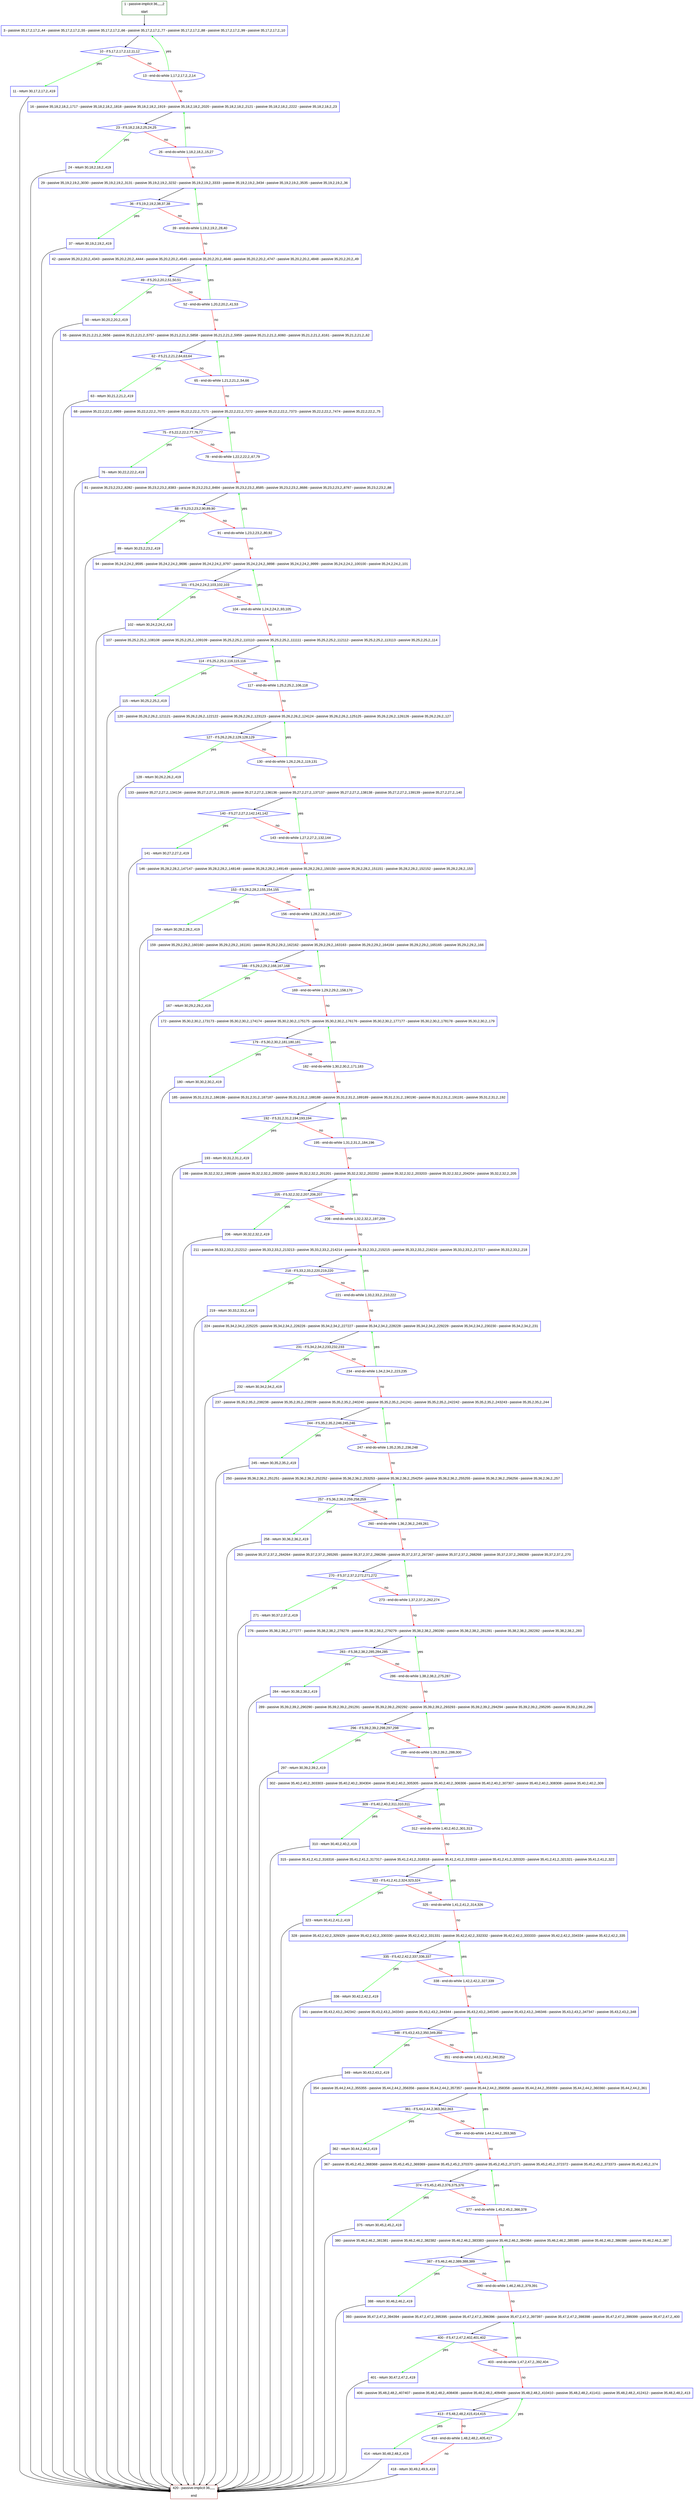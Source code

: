 digraph "" {
  graph [bgcolor="white", fillcolor="#FFFFCC", pack="true", packmode="clust", fontname="Arial", label="", fontsize="12", compound="true", style="rounded,filled"];
  node [node_initialized="no", fillcolor="white", fontname="Arial", label="", color="grey", fontsize="12", fixedsize="false", compound="true", shape="rectangle", style="filled"];
  edge [arrowtail="none", lhead="", fontcolor="black", fontname="Arial", label="", color="black", fontsize="12", arrowhead="normal", arrowsize="0.5", compound="true", ltail="", dir="forward"];
  __N1 [fillcolor="#ffffff", label="3 - passive 35,17,2,17,2,,44 - passive 35,17,2,17,2,,55 - passive 35,17,2,17,2,,66 - passive 35,17,2,17,2,,77 - passive 35,17,2,17,2,,88 - passive 35,17,2,17,2,,99 - passive 35,17,2,17,2,,10", color="#0000ff", shape="box", style="filled"];
  __N2 [fillcolor="#ffffff", label="1 - passive-implicit 36,,,,,,2\n\nstart", color="#006400", shape="box", style="filled"];
  __N3 [fillcolor="#ffffff", label="10 - if 5,17,2,17,2,12,11,12", color="#0000ff", shape="diamond", style="filled"];
  __N4 [fillcolor="#ffffff", label="11 - return 30,17,2,17,2,,419", color="#0000ff", shape="box", style="filled"];
  __N5 [fillcolor="#ffffff", label="13 - end-do-while 1,17,2,17,2,,2,14", color="#0000ff", shape="oval", style="filled"];
  __N6 [fillcolor="#ffffff", label="420 - passive-implicit 36,,,,,,\n\nend", color="#a52a2a", shape="box", style="filled"];
  __N7 [fillcolor="#ffffff", label="16 - passive 35,18,2,18,2,,1717 - passive 35,18,2,18,2,,1818 - passive 35,18,2,18,2,,1919 - passive 35,18,2,18,2,,2020 - passive 35,18,2,18,2,,2121 - passive 35,18,2,18,2,,2222 - passive 35,18,2,18,2,,23", color="#0000ff", shape="box", style="filled"];
  __N8 [fillcolor="#ffffff", label="23 - if 5,18,2,18,2,25,24,25", color="#0000ff", shape="diamond", style="filled"];
  __N9 [fillcolor="#ffffff", label="24 - return 30,18,2,18,2,,419", color="#0000ff", shape="box", style="filled"];
  __N10 [fillcolor="#ffffff", label="26 - end-do-while 1,18,2,18,2,,15,27", color="#0000ff", shape="oval", style="filled"];
  __N11 [fillcolor="#ffffff", label="29 - passive 35,19,2,19,2,,3030 - passive 35,19,2,19,2,,3131 - passive 35,19,2,19,2,,3232 - passive 35,19,2,19,2,,3333 - passive 35,19,2,19,2,,3434 - passive 35,19,2,19,2,,3535 - passive 35,19,2,19,2,,36", color="#0000ff", shape="box", style="filled"];
  __N12 [fillcolor="#ffffff", label="36 - if 5,19,2,19,2,38,37,38", color="#0000ff", shape="diamond", style="filled"];
  __N13 [fillcolor="#ffffff", label="37 - return 30,19,2,19,2,,419", color="#0000ff", shape="box", style="filled"];
  __N14 [fillcolor="#ffffff", label="39 - end-do-while 1,19,2,19,2,,28,40", color="#0000ff", shape="oval", style="filled"];
  __N15 [fillcolor="#ffffff", label="42 - passive 35,20,2,20,2,,4343 - passive 35,20,2,20,2,,4444 - passive 35,20,2,20,2,,4545 - passive 35,20,2,20,2,,4646 - passive 35,20,2,20,2,,4747 - passive 35,20,2,20,2,,4848 - passive 35,20,2,20,2,,49", color="#0000ff", shape="box", style="filled"];
  __N16 [fillcolor="#ffffff", label="49 - if 5,20,2,20,2,51,50,51", color="#0000ff", shape="diamond", style="filled"];
  __N17 [fillcolor="#ffffff", label="50 - return 30,20,2,20,2,,419", color="#0000ff", shape="box", style="filled"];
  __N18 [fillcolor="#ffffff", label="52 - end-do-while 1,20,2,20,2,,41,53", color="#0000ff", shape="oval", style="filled"];
  __N19 [fillcolor="#ffffff", label="55 - passive 35,21,2,21,2,,5656 - passive 35,21,2,21,2,,5757 - passive 35,21,2,21,2,,5858 - passive 35,21,2,21,2,,5959 - passive 35,21,2,21,2,,6060 - passive 35,21,2,21,2,,6161 - passive 35,21,2,21,2,,62", color="#0000ff", shape="box", style="filled"];
  __N20 [fillcolor="#ffffff", label="62 - if 5,21,2,21,2,64,63,64", color="#0000ff", shape="diamond", style="filled"];
  __N21 [fillcolor="#ffffff", label="63 - return 30,21,2,21,2,,419", color="#0000ff", shape="box", style="filled"];
  __N22 [fillcolor="#ffffff", label="65 - end-do-while 1,21,2,21,2,,54,66", color="#0000ff", shape="oval", style="filled"];
  __N23 [fillcolor="#ffffff", label="68 - passive 35,22,2,22,2,,6969 - passive 35,22,2,22,2,,7070 - passive 35,22,2,22,2,,7171 - passive 35,22,2,22,2,,7272 - passive 35,22,2,22,2,,7373 - passive 35,22,2,22,2,,7474 - passive 35,22,2,22,2,,75", color="#0000ff", shape="box", style="filled"];
  __N24 [fillcolor="#ffffff", label="75 - if 5,22,2,22,2,77,76,77", color="#0000ff", shape="diamond", style="filled"];
  __N25 [fillcolor="#ffffff", label="76 - return 30,22,2,22,2,,419", color="#0000ff", shape="box", style="filled"];
  __N26 [fillcolor="#ffffff", label="78 - end-do-while 1,22,2,22,2,,67,79", color="#0000ff", shape="oval", style="filled"];
  __N27 [fillcolor="#ffffff", label="81 - passive 35,23,2,23,2,,8282 - passive 35,23,2,23,2,,8383 - passive 35,23,2,23,2,,8484 - passive 35,23,2,23,2,,8585 - passive 35,23,2,23,2,,8686 - passive 35,23,2,23,2,,8787 - passive 35,23,2,23,2,,88", color="#0000ff", shape="box", style="filled"];
  __N28 [fillcolor="#ffffff", label="88 - if 5,23,2,23,2,90,89,90", color="#0000ff", shape="diamond", style="filled"];
  __N29 [fillcolor="#ffffff", label="89 - return 30,23,2,23,2,,419", color="#0000ff", shape="box", style="filled"];
  __N30 [fillcolor="#ffffff", label="91 - end-do-while 1,23,2,23,2,,80,92", color="#0000ff", shape="oval", style="filled"];
  __N31 [fillcolor="#ffffff", label="94 - passive 35,24,2,24,2,,9595 - passive 35,24,2,24,2,,9696 - passive 35,24,2,24,2,,9797 - passive 35,24,2,24,2,,9898 - passive 35,24,2,24,2,,9999 - passive 35,24,2,24,2,,100100 - passive 35,24,2,24,2,,101", color="#0000ff", shape="box", style="filled"];
  __N32 [fillcolor="#ffffff", label="101 - if 5,24,2,24,2,103,102,103", color="#0000ff", shape="diamond", style="filled"];
  __N33 [fillcolor="#ffffff", label="102 - return 30,24,2,24,2,,419", color="#0000ff", shape="box", style="filled"];
  __N34 [fillcolor="#ffffff", label="104 - end-do-while 1,24,2,24,2,,93,105", color="#0000ff", shape="oval", style="filled"];
  __N35 [fillcolor="#ffffff", label="107 - passive 35,25,2,25,2,,108108 - passive 35,25,2,25,2,,109109 - passive 35,25,2,25,2,,110110 - passive 35,25,2,25,2,,111111 - passive 35,25,2,25,2,,112112 - passive 35,25,2,25,2,,113113 - passive 35,25,2,25,2,,114", color="#0000ff", shape="box", style="filled"];
  __N36 [fillcolor="#ffffff", label="114 - if 5,25,2,25,2,116,115,116", color="#0000ff", shape="diamond", style="filled"];
  __N37 [fillcolor="#ffffff", label="115 - return 30,25,2,25,2,,419", color="#0000ff", shape="box", style="filled"];
  __N38 [fillcolor="#ffffff", label="117 - end-do-while 1,25,2,25,2,,106,118", color="#0000ff", shape="oval", style="filled"];
  __N39 [fillcolor="#ffffff", label="120 - passive 35,26,2,26,2,,121121 - passive 35,26,2,26,2,,122122 - passive 35,26,2,26,2,,123123 - passive 35,26,2,26,2,,124124 - passive 35,26,2,26,2,,125125 - passive 35,26,2,26,2,,126126 - passive 35,26,2,26,2,,127", color="#0000ff", shape="box", style="filled"];
  __N40 [fillcolor="#ffffff", label="127 - if 5,26,2,26,2,129,128,129", color="#0000ff", shape="diamond", style="filled"];
  __N41 [fillcolor="#ffffff", label="128 - return 30,26,2,26,2,,419", color="#0000ff", shape="box", style="filled"];
  __N42 [fillcolor="#ffffff", label="130 - end-do-while 1,26,2,26,2,,119,131", color="#0000ff", shape="oval", style="filled"];
  __N43 [fillcolor="#ffffff", label="133 - passive 35,27,2,27,2,,134134 - passive 35,27,2,27,2,,135135 - passive 35,27,2,27,2,,136136 - passive 35,27,2,27,2,,137137 - passive 35,27,2,27,2,,138138 - passive 35,27,2,27,2,,139139 - passive 35,27,2,27,2,,140", color="#0000ff", shape="box", style="filled"];
  __N44 [fillcolor="#ffffff", label="140 - if 5,27,2,27,2,142,141,142", color="#0000ff", shape="diamond", style="filled"];
  __N45 [fillcolor="#ffffff", label="141 - return 30,27,2,27,2,,419", color="#0000ff", shape="box", style="filled"];
  __N46 [fillcolor="#ffffff", label="143 - end-do-while 1,27,2,27,2,,132,144", color="#0000ff", shape="oval", style="filled"];
  __N47 [fillcolor="#ffffff", label="146 - passive 35,28,2,28,2,,147147 - passive 35,28,2,28,2,,148148 - passive 35,28,2,28,2,,149149 - passive 35,28,2,28,2,,150150 - passive 35,28,2,28,2,,151151 - passive 35,28,2,28,2,,152152 - passive 35,28,2,28,2,,153", color="#0000ff", shape="box", style="filled"];
  __N48 [fillcolor="#ffffff", label="153 - if 5,28,2,28,2,155,154,155", color="#0000ff", shape="diamond", style="filled"];
  __N49 [fillcolor="#ffffff", label="154 - return 30,28,2,28,2,,419", color="#0000ff", shape="box", style="filled"];
  __N50 [fillcolor="#ffffff", label="156 - end-do-while 1,28,2,28,2,,145,157", color="#0000ff", shape="oval", style="filled"];
  __N51 [fillcolor="#ffffff", label="159 - passive 35,29,2,29,2,,160160 - passive 35,29,2,29,2,,161161 - passive 35,29,2,29,2,,162162 - passive 35,29,2,29,2,,163163 - passive 35,29,2,29,2,,164164 - passive 35,29,2,29,2,,165165 - passive 35,29,2,29,2,,166", color="#0000ff", shape="box", style="filled"];
  __N52 [fillcolor="#ffffff", label="166 - if 5,29,2,29,2,168,167,168", color="#0000ff", shape="diamond", style="filled"];
  __N53 [fillcolor="#ffffff", label="167 - return 30,29,2,29,2,,419", color="#0000ff", shape="box", style="filled"];
  __N54 [fillcolor="#ffffff", label="169 - end-do-while 1,29,2,29,2,,158,170", color="#0000ff", shape="oval", style="filled"];
  __N55 [fillcolor="#ffffff", label="172 - passive 35,30,2,30,2,,173173 - passive 35,30,2,30,2,,174174 - passive 35,30,2,30,2,,175175 - passive 35,30,2,30,2,,176176 - passive 35,30,2,30,2,,177177 - passive 35,30,2,30,2,,178178 - passive 35,30,2,30,2,,179", color="#0000ff", shape="box", style="filled"];
  __N56 [fillcolor="#ffffff", label="179 - if 5,30,2,30,2,181,180,181", color="#0000ff", shape="diamond", style="filled"];
  __N57 [fillcolor="#ffffff", label="180 - return 30,30,2,30,2,,419", color="#0000ff", shape="box", style="filled"];
  __N58 [fillcolor="#ffffff", label="182 - end-do-while 1,30,2,30,2,,171,183", color="#0000ff", shape="oval", style="filled"];
  __N59 [fillcolor="#ffffff", label="185 - passive 35,31,2,31,2,,186186 - passive 35,31,2,31,2,,187187 - passive 35,31,2,31,2,,188188 - passive 35,31,2,31,2,,189189 - passive 35,31,2,31,2,,190190 - passive 35,31,2,31,2,,191191 - passive 35,31,2,31,2,,192", color="#0000ff", shape="box", style="filled"];
  __N60 [fillcolor="#ffffff", label="192 - if 5,31,2,31,2,194,193,194", color="#0000ff", shape="diamond", style="filled"];
  __N61 [fillcolor="#ffffff", label="193 - return 30,31,2,31,2,,419", color="#0000ff", shape="box", style="filled"];
  __N62 [fillcolor="#ffffff", label="195 - end-do-while 1,31,2,31,2,,184,196", color="#0000ff", shape="oval", style="filled"];
  __N63 [fillcolor="#ffffff", label="198 - passive 35,32,2,32,2,,199199 - passive 35,32,2,32,2,,200200 - passive 35,32,2,32,2,,201201 - passive 35,32,2,32,2,,202202 - passive 35,32,2,32,2,,203203 - passive 35,32,2,32,2,,204204 - passive 35,32,2,32,2,,205", color="#0000ff", shape="box", style="filled"];
  __N64 [fillcolor="#ffffff", label="205 - if 5,32,2,32,2,207,206,207", color="#0000ff", shape="diamond", style="filled"];
  __N65 [fillcolor="#ffffff", label="206 - return 30,32,2,32,2,,419", color="#0000ff", shape="box", style="filled"];
  __N66 [fillcolor="#ffffff", label="208 - end-do-while 1,32,2,32,2,,197,209", color="#0000ff", shape="oval", style="filled"];
  __N67 [fillcolor="#ffffff", label="211 - passive 35,33,2,33,2,,212212 - passive 35,33,2,33,2,,213213 - passive 35,33,2,33,2,,214214 - passive 35,33,2,33,2,,215215 - passive 35,33,2,33,2,,216216 - passive 35,33,2,33,2,,217217 - passive 35,33,2,33,2,,218", color="#0000ff", shape="box", style="filled"];
  __N68 [fillcolor="#ffffff", label="218 - if 5,33,2,33,2,220,219,220", color="#0000ff", shape="diamond", style="filled"];
  __N69 [fillcolor="#ffffff", label="219 - return 30,33,2,33,2,,419", color="#0000ff", shape="box", style="filled"];
  __N70 [fillcolor="#ffffff", label="221 - end-do-while 1,33,2,33,2,,210,222", color="#0000ff", shape="oval", style="filled"];
  __N71 [fillcolor="#ffffff", label="224 - passive 35,34,2,34,2,,225225 - passive 35,34,2,34,2,,226226 - passive 35,34,2,34,2,,227227 - passive 35,34,2,34,2,,228228 - passive 35,34,2,34,2,,229229 - passive 35,34,2,34,2,,230230 - passive 35,34,2,34,2,,231", color="#0000ff", shape="box", style="filled"];
  __N72 [fillcolor="#ffffff", label="231 - if 5,34,2,34,2,233,232,233", color="#0000ff", shape="diamond", style="filled"];
  __N73 [fillcolor="#ffffff", label="232 - return 30,34,2,34,2,,419", color="#0000ff", shape="box", style="filled"];
  __N74 [fillcolor="#ffffff", label="234 - end-do-while 1,34,2,34,2,,223,235", color="#0000ff", shape="oval", style="filled"];
  __N75 [fillcolor="#ffffff", label="237 - passive 35,35,2,35,2,,238238 - passive 35,35,2,35,2,,239239 - passive 35,35,2,35,2,,240240 - passive 35,35,2,35,2,,241241 - passive 35,35,2,35,2,,242242 - passive 35,35,2,35,2,,243243 - passive 35,35,2,35,2,,244", color="#0000ff", shape="box", style="filled"];
  __N76 [fillcolor="#ffffff", label="244 - if 5,35,2,35,2,246,245,246", color="#0000ff", shape="diamond", style="filled"];
  __N77 [fillcolor="#ffffff", label="245 - return 30,35,2,35,2,,419", color="#0000ff", shape="box", style="filled"];
  __N78 [fillcolor="#ffffff", label="247 - end-do-while 1,35,2,35,2,,236,248", color="#0000ff", shape="oval", style="filled"];
  __N79 [fillcolor="#ffffff", label="250 - passive 35,36,2,36,2,,251251 - passive 35,36,2,36,2,,252252 - passive 35,36,2,36,2,,253253 - passive 35,36,2,36,2,,254254 - passive 35,36,2,36,2,,255255 - passive 35,36,2,36,2,,256256 - passive 35,36,2,36,2,,257", color="#0000ff", shape="box", style="filled"];
  __N80 [fillcolor="#ffffff", label="257 - if 5,36,2,36,2,259,258,259", color="#0000ff", shape="diamond", style="filled"];
  __N81 [fillcolor="#ffffff", label="258 - return 30,36,2,36,2,,419", color="#0000ff", shape="box", style="filled"];
  __N82 [fillcolor="#ffffff", label="260 - end-do-while 1,36,2,36,2,,249,261", color="#0000ff", shape="oval", style="filled"];
  __N83 [fillcolor="#ffffff", label="263 - passive 35,37,2,37,2,,264264 - passive 35,37,2,37,2,,265265 - passive 35,37,2,37,2,,266266 - passive 35,37,2,37,2,,267267 - passive 35,37,2,37,2,,268268 - passive 35,37,2,37,2,,269269 - passive 35,37,2,37,2,,270", color="#0000ff", shape="box", style="filled"];
  __N84 [fillcolor="#ffffff", label="270 - if 5,37,2,37,2,272,271,272", color="#0000ff", shape="diamond", style="filled"];
  __N85 [fillcolor="#ffffff", label="271 - return 30,37,2,37,2,,419", color="#0000ff", shape="box", style="filled"];
  __N86 [fillcolor="#ffffff", label="273 - end-do-while 1,37,2,37,2,,262,274", color="#0000ff", shape="oval", style="filled"];
  __N87 [fillcolor="#ffffff", label="276 - passive 35,38,2,38,2,,277277 - passive 35,38,2,38,2,,278278 - passive 35,38,2,38,2,,279279 - passive 35,38,2,38,2,,280280 - passive 35,38,2,38,2,,281281 - passive 35,38,2,38,2,,282282 - passive 35,38,2,38,2,,283", color="#0000ff", shape="box", style="filled"];
  __N88 [fillcolor="#ffffff", label="283 - if 5,38,2,38,2,285,284,285", color="#0000ff", shape="diamond", style="filled"];
  __N89 [fillcolor="#ffffff", label="284 - return 30,38,2,38,2,,419", color="#0000ff", shape="box", style="filled"];
  __N90 [fillcolor="#ffffff", label="286 - end-do-while 1,38,2,38,2,,275,287", color="#0000ff", shape="oval", style="filled"];
  __N91 [fillcolor="#ffffff", label="289 - passive 35,39,2,39,2,,290290 - passive 35,39,2,39,2,,291291 - passive 35,39,2,39,2,,292292 - passive 35,39,2,39,2,,293293 - passive 35,39,2,39,2,,294294 - passive 35,39,2,39,2,,295295 - passive 35,39,2,39,2,,296", color="#0000ff", shape="box", style="filled"];
  __N92 [fillcolor="#ffffff", label="296 - if 5,39,2,39,2,298,297,298", color="#0000ff", shape="diamond", style="filled"];
  __N93 [fillcolor="#ffffff", label="297 - return 30,39,2,39,2,,419", color="#0000ff", shape="box", style="filled"];
  __N94 [fillcolor="#ffffff", label="299 - end-do-while 1,39,2,39,2,,288,300", color="#0000ff", shape="oval", style="filled"];
  __N95 [fillcolor="#ffffff", label="302 - passive 35,40,2,40,2,,303303 - passive 35,40,2,40,2,,304304 - passive 35,40,2,40,2,,305305 - passive 35,40,2,40,2,,306306 - passive 35,40,2,40,2,,307307 - passive 35,40,2,40,2,,308308 - passive 35,40,2,40,2,,309", color="#0000ff", shape="box", style="filled"];
  __N96 [fillcolor="#ffffff", label="309 - if 5,40,2,40,2,311,310,311", color="#0000ff", shape="diamond", style="filled"];
  __N97 [fillcolor="#ffffff", label="310 - return 30,40,2,40,2,,419", color="#0000ff", shape="box", style="filled"];
  __N98 [fillcolor="#ffffff", label="312 - end-do-while 1,40,2,40,2,,301,313", color="#0000ff", shape="oval", style="filled"];
  __N99 [fillcolor="#ffffff", label="315 - passive 35,41,2,41,2,,316316 - passive 35,41,2,41,2,,317317 - passive 35,41,2,41,2,,318318 - passive 35,41,2,41,2,,319319 - passive 35,41,2,41,2,,320320 - passive 35,41,2,41,2,,321321 - passive 35,41,2,41,2,,322", color="#0000ff", shape="box", style="filled"];
  __N100 [fillcolor="#ffffff", label="322 - if 5,41,2,41,2,324,323,324", color="#0000ff", shape="diamond", style="filled"];
  __N101 [fillcolor="#ffffff", label="323 - return 30,41,2,41,2,,419", color="#0000ff", shape="box", style="filled"];
  __N102 [fillcolor="#ffffff", label="325 - end-do-while 1,41,2,41,2,,314,326", color="#0000ff", shape="oval", style="filled"];
  __N103 [fillcolor="#ffffff", label="328 - passive 35,42,2,42,2,,329329 - passive 35,42,2,42,2,,330330 - passive 35,42,2,42,2,,331331 - passive 35,42,2,42,2,,332332 - passive 35,42,2,42,2,,333333 - passive 35,42,2,42,2,,334334 - passive 35,42,2,42,2,,335", color="#0000ff", shape="box", style="filled"];
  __N104 [fillcolor="#ffffff", label="335 - if 5,42,2,42,2,337,336,337", color="#0000ff", shape="diamond", style="filled"];
  __N105 [fillcolor="#ffffff", label="336 - return 30,42,2,42,2,,419", color="#0000ff", shape="box", style="filled"];
  __N106 [fillcolor="#ffffff", label="338 - end-do-while 1,42,2,42,2,,327,339", color="#0000ff", shape="oval", style="filled"];
  __N107 [fillcolor="#ffffff", label="341 - passive 35,43,2,43,2,,342342 - passive 35,43,2,43,2,,343343 - passive 35,43,2,43,2,,344344 - passive 35,43,2,43,2,,345345 - passive 35,43,2,43,2,,346346 - passive 35,43,2,43,2,,347347 - passive 35,43,2,43,2,,348", color="#0000ff", shape="box", style="filled"];
  __N108 [fillcolor="#ffffff", label="348 - if 5,43,2,43,2,350,349,350", color="#0000ff", shape="diamond", style="filled"];
  __N109 [fillcolor="#ffffff", label="349 - return 30,43,2,43,2,,419", color="#0000ff", shape="box", style="filled"];
  __N110 [fillcolor="#ffffff", label="351 - end-do-while 1,43,2,43,2,,340,352", color="#0000ff", shape="oval", style="filled"];
  __N111 [fillcolor="#ffffff", label="354 - passive 35,44,2,44,2,,355355 - passive 35,44,2,44,2,,356356 - passive 35,44,2,44,2,,357357 - passive 35,44,2,44,2,,358358 - passive 35,44,2,44,2,,359359 - passive 35,44,2,44,2,,360360 - passive 35,44,2,44,2,,361", color="#0000ff", shape="box", style="filled"];
  __N112 [fillcolor="#ffffff", label="361 - if 5,44,2,44,2,363,362,363", color="#0000ff", shape="diamond", style="filled"];
  __N113 [fillcolor="#ffffff", label="362 - return 30,44,2,44,2,,419", color="#0000ff", shape="box", style="filled"];
  __N114 [fillcolor="#ffffff", label="364 - end-do-while 1,44,2,44,2,,353,365", color="#0000ff", shape="oval", style="filled"];
  __N115 [fillcolor="#ffffff", label="367 - passive 35,45,2,45,2,,368368 - passive 35,45,2,45,2,,369369 - passive 35,45,2,45,2,,370370 - passive 35,45,2,45,2,,371371 - passive 35,45,2,45,2,,372372 - passive 35,45,2,45,2,,373373 - passive 35,45,2,45,2,,374", color="#0000ff", shape="box", style="filled"];
  __N116 [fillcolor="#ffffff", label="374 - if 5,45,2,45,2,376,375,376", color="#0000ff", shape="diamond", style="filled"];
  __N117 [fillcolor="#ffffff", label="375 - return 30,45,2,45,2,,419", color="#0000ff", shape="box", style="filled"];
  __N118 [fillcolor="#ffffff", label="377 - end-do-while 1,45,2,45,2,,366,378", color="#0000ff", shape="oval", style="filled"];
  __N119 [fillcolor="#ffffff", label="380 - passive 35,46,2,46,2,,381381 - passive 35,46,2,46,2,,382382 - passive 35,46,2,46,2,,383383 - passive 35,46,2,46,2,,384384 - passive 35,46,2,46,2,,385385 - passive 35,46,2,46,2,,386386 - passive 35,46,2,46,2,,387", color="#0000ff", shape="box", style="filled"];
  __N120 [fillcolor="#ffffff", label="387 - if 5,46,2,46,2,389,388,389", color="#0000ff", shape="diamond", style="filled"];
  __N121 [fillcolor="#ffffff", label="388 - return 30,46,2,46,2,,419", color="#0000ff", shape="box", style="filled"];
  __N122 [fillcolor="#ffffff", label="390 - end-do-while 1,46,2,46,2,,379,391", color="#0000ff", shape="oval", style="filled"];
  __N123 [fillcolor="#ffffff", label="393 - passive 35,47,2,47,2,,394394 - passive 35,47,2,47,2,,395395 - passive 35,47,2,47,2,,396396 - passive 35,47,2,47,2,,397397 - passive 35,47,2,47,2,,398398 - passive 35,47,2,47,2,,399399 - passive 35,47,2,47,2,,400", color="#0000ff", shape="box", style="filled"];
  __N124 [fillcolor="#ffffff", label="400 - if 5,47,2,47,2,402,401,402", color="#0000ff", shape="diamond", style="filled"];
  __N125 [fillcolor="#ffffff", label="401 - return 30,47,2,47,2,,419", color="#0000ff", shape="box", style="filled"];
  __N126 [fillcolor="#ffffff", label="403 - end-do-while 1,47,2,47,2,,392,404", color="#0000ff", shape="oval", style="filled"];
  __N127 [fillcolor="#ffffff", label="406 - passive 35,48,2,48,2,,407407 - passive 35,48,2,48,2,,408408 - passive 35,48,2,48,2,,409409 - passive 35,48,2,48,2,,410410 - passive 35,48,2,48,2,,411411 - passive 35,48,2,48,2,,412412 - passive 35,48,2,48,2,,413", color="#0000ff", shape="box", style="filled"];
  __N128 [fillcolor="#ffffff", label="413 - if 5,48,2,48,2,415,414,415", color="#0000ff", shape="diamond", style="filled"];
  __N129 [fillcolor="#ffffff", label="414 - return 30,48,2,48,2,,419", color="#0000ff", shape="box", style="filled"];
  __N130 [fillcolor="#ffffff", label="416 - end-do-while 1,48,2,48,2,,405,417", color="#0000ff", shape="oval", style="filled"];
  __N131 [fillcolor="#ffffff", label="418 - return 30,49,2,49,9,,419", color="#0000ff", shape="box", style="filled"];
  __N2 -> __N1 [arrowtail="none", color="#000000", label="", arrowhead="normal", dir="forward"];
  __N1 -> __N3 [arrowtail="none", color="#000000", label="", arrowhead="normal", dir="forward"];
  __N3 -> __N4 [arrowtail="none", color="#00ff00", label="yes", arrowhead="normal", dir="forward"];
  __N3 -> __N5 [arrowtail="none", color="#ff0000", label="no", arrowhead="normal", dir="forward"];
  __N4 -> __N6 [arrowtail="none", color="#000000", label="", arrowhead="normal", dir="forward"];
  __N5 -> __N1 [arrowtail="none", color="#00ff00", label="yes", arrowhead="normal", dir="forward"];
  __N5 -> __N7 [arrowtail="none", color="#ff0000", label="no", arrowhead="normal", dir="forward"];
  __N7 -> __N8 [arrowtail="none", color="#000000", label="", arrowhead="normal", dir="forward"];
  __N8 -> __N9 [arrowtail="none", color="#00ff00", label="yes", arrowhead="normal", dir="forward"];
  __N8 -> __N10 [arrowtail="none", color="#ff0000", label="no", arrowhead="normal", dir="forward"];
  __N9 -> __N6 [arrowtail="none", color="#000000", label="", arrowhead="normal", dir="forward"];
  __N10 -> __N7 [arrowtail="none", color="#00ff00", label="yes", arrowhead="normal", dir="forward"];
  __N10 -> __N11 [arrowtail="none", color="#ff0000", label="no", arrowhead="normal", dir="forward"];
  __N11 -> __N12 [arrowtail="none", color="#000000", label="", arrowhead="normal", dir="forward"];
  __N12 -> __N13 [arrowtail="none", color="#00ff00", label="yes", arrowhead="normal", dir="forward"];
  __N12 -> __N14 [arrowtail="none", color="#ff0000", label="no", arrowhead="normal", dir="forward"];
  __N13 -> __N6 [arrowtail="none", color="#000000", label="", arrowhead="normal", dir="forward"];
  __N14 -> __N11 [arrowtail="none", color="#00ff00", label="yes", arrowhead="normal", dir="forward"];
  __N14 -> __N15 [arrowtail="none", color="#ff0000", label="no", arrowhead="normal", dir="forward"];
  __N15 -> __N16 [arrowtail="none", color="#000000", label="", arrowhead="normal", dir="forward"];
  __N16 -> __N17 [arrowtail="none", color="#00ff00", label="yes", arrowhead="normal", dir="forward"];
  __N16 -> __N18 [arrowtail="none", color="#ff0000", label="no", arrowhead="normal", dir="forward"];
  __N17 -> __N6 [arrowtail="none", color="#000000", label="", arrowhead="normal", dir="forward"];
  __N18 -> __N15 [arrowtail="none", color="#00ff00", label="yes", arrowhead="normal", dir="forward"];
  __N18 -> __N19 [arrowtail="none", color="#ff0000", label="no", arrowhead="normal", dir="forward"];
  __N19 -> __N20 [arrowtail="none", color="#000000", label="", arrowhead="normal", dir="forward"];
  __N20 -> __N21 [arrowtail="none", color="#00ff00", label="yes", arrowhead="normal", dir="forward"];
  __N20 -> __N22 [arrowtail="none", color="#ff0000", label="no", arrowhead="normal", dir="forward"];
  __N21 -> __N6 [arrowtail="none", color="#000000", label="", arrowhead="normal", dir="forward"];
  __N22 -> __N19 [arrowtail="none", color="#00ff00", label="yes", arrowhead="normal", dir="forward"];
  __N22 -> __N23 [arrowtail="none", color="#ff0000", label="no", arrowhead="normal", dir="forward"];
  __N23 -> __N24 [arrowtail="none", color="#000000", label="", arrowhead="normal", dir="forward"];
  __N24 -> __N25 [arrowtail="none", color="#00ff00", label="yes", arrowhead="normal", dir="forward"];
  __N24 -> __N26 [arrowtail="none", color="#ff0000", label="no", arrowhead="normal", dir="forward"];
  __N25 -> __N6 [arrowtail="none", color="#000000", label="", arrowhead="normal", dir="forward"];
  __N26 -> __N23 [arrowtail="none", color="#00ff00", label="yes", arrowhead="normal", dir="forward"];
  __N26 -> __N27 [arrowtail="none", color="#ff0000", label="no", arrowhead="normal", dir="forward"];
  __N27 -> __N28 [arrowtail="none", color="#000000", label="", arrowhead="normal", dir="forward"];
  __N28 -> __N29 [arrowtail="none", color="#00ff00", label="yes", arrowhead="normal", dir="forward"];
  __N28 -> __N30 [arrowtail="none", color="#ff0000", label="no", arrowhead="normal", dir="forward"];
  __N29 -> __N6 [arrowtail="none", color="#000000", label="", arrowhead="normal", dir="forward"];
  __N30 -> __N27 [arrowtail="none", color="#00ff00", label="yes", arrowhead="normal", dir="forward"];
  __N30 -> __N31 [arrowtail="none", color="#ff0000", label="no", arrowhead="normal", dir="forward"];
  __N31 -> __N32 [arrowtail="none", color="#000000", label="", arrowhead="normal", dir="forward"];
  __N32 -> __N33 [arrowtail="none", color="#00ff00", label="yes", arrowhead="normal", dir="forward"];
  __N32 -> __N34 [arrowtail="none", color="#ff0000", label="no", arrowhead="normal", dir="forward"];
  __N33 -> __N6 [arrowtail="none", color="#000000", label="", arrowhead="normal", dir="forward"];
  __N34 -> __N31 [arrowtail="none", color="#00ff00", label="yes", arrowhead="normal", dir="forward"];
  __N34 -> __N35 [arrowtail="none", color="#ff0000", label="no", arrowhead="normal", dir="forward"];
  __N35 -> __N36 [arrowtail="none", color="#000000", label="", arrowhead="normal", dir="forward"];
  __N36 -> __N37 [arrowtail="none", color="#00ff00", label="yes", arrowhead="normal", dir="forward"];
  __N36 -> __N38 [arrowtail="none", color="#ff0000", label="no", arrowhead="normal", dir="forward"];
  __N37 -> __N6 [arrowtail="none", color="#000000", label="", arrowhead="normal", dir="forward"];
  __N38 -> __N35 [arrowtail="none", color="#00ff00", label="yes", arrowhead="normal", dir="forward"];
  __N38 -> __N39 [arrowtail="none", color="#ff0000", label="no", arrowhead="normal", dir="forward"];
  __N39 -> __N40 [arrowtail="none", color="#000000", label="", arrowhead="normal", dir="forward"];
  __N40 -> __N41 [arrowtail="none", color="#00ff00", label="yes", arrowhead="normal", dir="forward"];
  __N40 -> __N42 [arrowtail="none", color="#ff0000", label="no", arrowhead="normal", dir="forward"];
  __N41 -> __N6 [arrowtail="none", color="#000000", label="", arrowhead="normal", dir="forward"];
  __N42 -> __N39 [arrowtail="none", color="#00ff00", label="yes", arrowhead="normal", dir="forward"];
  __N42 -> __N43 [arrowtail="none", color="#ff0000", label="no", arrowhead="normal", dir="forward"];
  __N43 -> __N44 [arrowtail="none", color="#000000", label="", arrowhead="normal", dir="forward"];
  __N44 -> __N45 [arrowtail="none", color="#00ff00", label="yes", arrowhead="normal", dir="forward"];
  __N44 -> __N46 [arrowtail="none", color="#ff0000", label="no", arrowhead="normal", dir="forward"];
  __N45 -> __N6 [arrowtail="none", color="#000000", label="", arrowhead="normal", dir="forward"];
  __N46 -> __N43 [arrowtail="none", color="#00ff00", label="yes", arrowhead="normal", dir="forward"];
  __N46 -> __N47 [arrowtail="none", color="#ff0000", label="no", arrowhead="normal", dir="forward"];
  __N47 -> __N48 [arrowtail="none", color="#000000", label="", arrowhead="normal", dir="forward"];
  __N48 -> __N49 [arrowtail="none", color="#00ff00", label="yes", arrowhead="normal", dir="forward"];
  __N48 -> __N50 [arrowtail="none", color="#ff0000", label="no", arrowhead="normal", dir="forward"];
  __N49 -> __N6 [arrowtail="none", color="#000000", label="", arrowhead="normal", dir="forward"];
  __N50 -> __N47 [arrowtail="none", color="#00ff00", label="yes", arrowhead="normal", dir="forward"];
  __N50 -> __N51 [arrowtail="none", color="#ff0000", label="no", arrowhead="normal", dir="forward"];
  __N51 -> __N52 [arrowtail="none", color="#000000", label="", arrowhead="normal", dir="forward"];
  __N52 -> __N53 [arrowtail="none", color="#00ff00", label="yes", arrowhead="normal", dir="forward"];
  __N52 -> __N54 [arrowtail="none", color="#ff0000", label="no", arrowhead="normal", dir="forward"];
  __N53 -> __N6 [arrowtail="none", color="#000000", label="", arrowhead="normal", dir="forward"];
  __N54 -> __N51 [arrowtail="none", color="#00ff00", label="yes", arrowhead="normal", dir="forward"];
  __N54 -> __N55 [arrowtail="none", color="#ff0000", label="no", arrowhead="normal", dir="forward"];
  __N55 -> __N56 [arrowtail="none", color="#000000", label="", arrowhead="normal", dir="forward"];
  __N56 -> __N57 [arrowtail="none", color="#00ff00", label="yes", arrowhead="normal", dir="forward"];
  __N56 -> __N58 [arrowtail="none", color="#ff0000", label="no", arrowhead="normal", dir="forward"];
  __N57 -> __N6 [arrowtail="none", color="#000000", label="", arrowhead="normal", dir="forward"];
  __N58 -> __N55 [arrowtail="none", color="#00ff00", label="yes", arrowhead="normal", dir="forward"];
  __N58 -> __N59 [arrowtail="none", color="#ff0000", label="no", arrowhead="normal", dir="forward"];
  __N59 -> __N60 [arrowtail="none", color="#000000", label="", arrowhead="normal", dir="forward"];
  __N60 -> __N61 [arrowtail="none", color="#00ff00", label="yes", arrowhead="normal", dir="forward"];
  __N60 -> __N62 [arrowtail="none", color="#ff0000", label="no", arrowhead="normal", dir="forward"];
  __N61 -> __N6 [arrowtail="none", color="#000000", label="", arrowhead="normal", dir="forward"];
  __N62 -> __N59 [arrowtail="none", color="#00ff00", label="yes", arrowhead="normal", dir="forward"];
  __N62 -> __N63 [arrowtail="none", color="#ff0000", label="no", arrowhead="normal", dir="forward"];
  __N63 -> __N64 [arrowtail="none", color="#000000", label="", arrowhead="normal", dir="forward"];
  __N64 -> __N65 [arrowtail="none", color="#00ff00", label="yes", arrowhead="normal", dir="forward"];
  __N64 -> __N66 [arrowtail="none", color="#ff0000", label="no", arrowhead="normal", dir="forward"];
  __N65 -> __N6 [arrowtail="none", color="#000000", label="", arrowhead="normal", dir="forward"];
  __N66 -> __N63 [arrowtail="none", color="#00ff00", label="yes", arrowhead="normal", dir="forward"];
  __N66 -> __N67 [arrowtail="none", color="#ff0000", label="no", arrowhead="normal", dir="forward"];
  __N67 -> __N68 [arrowtail="none", color="#000000", label="", arrowhead="normal", dir="forward"];
  __N68 -> __N69 [arrowtail="none", color="#00ff00", label="yes", arrowhead="normal", dir="forward"];
  __N68 -> __N70 [arrowtail="none", color="#ff0000", label="no", arrowhead="normal", dir="forward"];
  __N69 -> __N6 [arrowtail="none", color="#000000", label="", arrowhead="normal", dir="forward"];
  __N70 -> __N67 [arrowtail="none", color="#00ff00", label="yes", arrowhead="normal", dir="forward"];
  __N70 -> __N71 [arrowtail="none", color="#ff0000", label="no", arrowhead="normal", dir="forward"];
  __N71 -> __N72 [arrowtail="none", color="#000000", label="", arrowhead="normal", dir="forward"];
  __N72 -> __N73 [arrowtail="none", color="#00ff00", label="yes", arrowhead="normal", dir="forward"];
  __N72 -> __N74 [arrowtail="none", color="#ff0000", label="no", arrowhead="normal", dir="forward"];
  __N73 -> __N6 [arrowtail="none", color="#000000", label="", arrowhead="normal", dir="forward"];
  __N74 -> __N71 [arrowtail="none", color="#00ff00", label="yes", arrowhead="normal", dir="forward"];
  __N74 -> __N75 [arrowtail="none", color="#ff0000", label="no", arrowhead="normal", dir="forward"];
  __N75 -> __N76 [arrowtail="none", color="#000000", label="", arrowhead="normal", dir="forward"];
  __N76 -> __N77 [arrowtail="none", color="#00ff00", label="yes", arrowhead="normal", dir="forward"];
  __N76 -> __N78 [arrowtail="none", color="#ff0000", label="no", arrowhead="normal", dir="forward"];
  __N77 -> __N6 [arrowtail="none", color="#000000", label="", arrowhead="normal", dir="forward"];
  __N78 -> __N75 [arrowtail="none", color="#00ff00", label="yes", arrowhead="normal", dir="forward"];
  __N78 -> __N79 [arrowtail="none", color="#ff0000", label="no", arrowhead="normal", dir="forward"];
  __N79 -> __N80 [arrowtail="none", color="#000000", label="", arrowhead="normal", dir="forward"];
  __N80 -> __N81 [arrowtail="none", color="#00ff00", label="yes", arrowhead="normal", dir="forward"];
  __N80 -> __N82 [arrowtail="none", color="#ff0000", label="no", arrowhead="normal", dir="forward"];
  __N81 -> __N6 [arrowtail="none", color="#000000", label="", arrowhead="normal", dir="forward"];
  __N82 -> __N79 [arrowtail="none", color="#00ff00", label="yes", arrowhead="normal", dir="forward"];
  __N82 -> __N83 [arrowtail="none", color="#ff0000", label="no", arrowhead="normal", dir="forward"];
  __N83 -> __N84 [arrowtail="none", color="#000000", label="", arrowhead="normal", dir="forward"];
  __N84 -> __N85 [arrowtail="none", color="#00ff00", label="yes", arrowhead="normal", dir="forward"];
  __N84 -> __N86 [arrowtail="none", color="#ff0000", label="no", arrowhead="normal", dir="forward"];
  __N85 -> __N6 [arrowtail="none", color="#000000", label="", arrowhead="normal", dir="forward"];
  __N86 -> __N83 [arrowtail="none", color="#00ff00", label="yes", arrowhead="normal", dir="forward"];
  __N86 -> __N87 [arrowtail="none", color="#ff0000", label="no", arrowhead="normal", dir="forward"];
  __N87 -> __N88 [arrowtail="none", color="#000000", label="", arrowhead="normal", dir="forward"];
  __N88 -> __N89 [arrowtail="none", color="#00ff00", label="yes", arrowhead="normal", dir="forward"];
  __N88 -> __N90 [arrowtail="none", color="#ff0000", label="no", arrowhead="normal", dir="forward"];
  __N89 -> __N6 [arrowtail="none", color="#000000", label="", arrowhead="normal", dir="forward"];
  __N90 -> __N87 [arrowtail="none", color="#00ff00", label="yes", arrowhead="normal", dir="forward"];
  __N90 -> __N91 [arrowtail="none", color="#ff0000", label="no", arrowhead="normal", dir="forward"];
  __N91 -> __N92 [arrowtail="none", color="#000000", label="", arrowhead="normal", dir="forward"];
  __N92 -> __N93 [arrowtail="none", color="#00ff00", label="yes", arrowhead="normal", dir="forward"];
  __N92 -> __N94 [arrowtail="none", color="#ff0000", label="no", arrowhead="normal", dir="forward"];
  __N93 -> __N6 [arrowtail="none", color="#000000", label="", arrowhead="normal", dir="forward"];
  __N94 -> __N91 [arrowtail="none", color="#00ff00", label="yes", arrowhead="normal", dir="forward"];
  __N94 -> __N95 [arrowtail="none", color="#ff0000", label="no", arrowhead="normal", dir="forward"];
  __N95 -> __N96 [arrowtail="none", color="#000000", label="", arrowhead="normal", dir="forward"];
  __N96 -> __N97 [arrowtail="none", color="#00ff00", label="yes", arrowhead="normal", dir="forward"];
  __N96 -> __N98 [arrowtail="none", color="#ff0000", label="no", arrowhead="normal", dir="forward"];
  __N97 -> __N6 [arrowtail="none", color="#000000", label="", arrowhead="normal", dir="forward"];
  __N98 -> __N95 [arrowtail="none", color="#00ff00", label="yes", arrowhead="normal", dir="forward"];
  __N98 -> __N99 [arrowtail="none", color="#ff0000", label="no", arrowhead="normal", dir="forward"];
  __N99 -> __N100 [arrowtail="none", color="#000000", label="", arrowhead="normal", dir="forward"];
  __N100 -> __N101 [arrowtail="none", color="#00ff00", label="yes", arrowhead="normal", dir="forward"];
  __N100 -> __N102 [arrowtail="none", color="#ff0000", label="no", arrowhead="normal", dir="forward"];
  __N101 -> __N6 [arrowtail="none", color="#000000", label="", arrowhead="normal", dir="forward"];
  __N102 -> __N99 [arrowtail="none", color="#00ff00", label="yes", arrowhead="normal", dir="forward"];
  __N102 -> __N103 [arrowtail="none", color="#ff0000", label="no", arrowhead="normal", dir="forward"];
  __N103 -> __N104 [arrowtail="none", color="#000000", label="", arrowhead="normal", dir="forward"];
  __N104 -> __N105 [arrowtail="none", color="#00ff00", label="yes", arrowhead="normal", dir="forward"];
  __N104 -> __N106 [arrowtail="none", color="#ff0000", label="no", arrowhead="normal", dir="forward"];
  __N105 -> __N6 [arrowtail="none", color="#000000", label="", arrowhead="normal", dir="forward"];
  __N106 -> __N103 [arrowtail="none", color="#00ff00", label="yes", arrowhead="normal", dir="forward"];
  __N106 -> __N107 [arrowtail="none", color="#ff0000", label="no", arrowhead="normal", dir="forward"];
  __N107 -> __N108 [arrowtail="none", color="#000000", label="", arrowhead="normal", dir="forward"];
  __N108 -> __N109 [arrowtail="none", color="#00ff00", label="yes", arrowhead="normal", dir="forward"];
  __N108 -> __N110 [arrowtail="none", color="#ff0000", label="no", arrowhead="normal", dir="forward"];
  __N109 -> __N6 [arrowtail="none", color="#000000", label="", arrowhead="normal", dir="forward"];
  __N110 -> __N107 [arrowtail="none", color="#00ff00", label="yes", arrowhead="normal", dir="forward"];
  __N110 -> __N111 [arrowtail="none", color="#ff0000", label="no", arrowhead="normal", dir="forward"];
  __N111 -> __N112 [arrowtail="none", color="#000000", label="", arrowhead="normal", dir="forward"];
  __N112 -> __N113 [arrowtail="none", color="#00ff00", label="yes", arrowhead="normal", dir="forward"];
  __N112 -> __N114 [arrowtail="none", color="#ff0000", label="no", arrowhead="normal", dir="forward"];
  __N113 -> __N6 [arrowtail="none", color="#000000", label="", arrowhead="normal", dir="forward"];
  __N114 -> __N111 [arrowtail="none", color="#00ff00", label="yes", arrowhead="normal", dir="forward"];
  __N114 -> __N115 [arrowtail="none", color="#ff0000", label="no", arrowhead="normal", dir="forward"];
  __N115 -> __N116 [arrowtail="none", color="#000000", label="", arrowhead="normal", dir="forward"];
  __N116 -> __N117 [arrowtail="none", color="#00ff00", label="yes", arrowhead="normal", dir="forward"];
  __N116 -> __N118 [arrowtail="none", color="#ff0000", label="no", arrowhead="normal", dir="forward"];
  __N117 -> __N6 [arrowtail="none", color="#000000", label="", arrowhead="normal", dir="forward"];
  __N118 -> __N115 [arrowtail="none", color="#00ff00", label="yes", arrowhead="normal", dir="forward"];
  __N118 -> __N119 [arrowtail="none", color="#ff0000", label="no", arrowhead="normal", dir="forward"];
  __N119 -> __N120 [arrowtail="none", color="#000000", label="", arrowhead="normal", dir="forward"];
  __N120 -> __N121 [arrowtail="none", color="#00ff00", label="yes", arrowhead="normal", dir="forward"];
  __N120 -> __N122 [arrowtail="none", color="#ff0000", label="no", arrowhead="normal", dir="forward"];
  __N121 -> __N6 [arrowtail="none", color="#000000", label="", arrowhead="normal", dir="forward"];
  __N122 -> __N119 [arrowtail="none", color="#00ff00", label="yes", arrowhead="normal", dir="forward"];
  __N122 -> __N123 [arrowtail="none", color="#ff0000", label="no", arrowhead="normal", dir="forward"];
  __N123 -> __N124 [arrowtail="none", color="#000000", label="", arrowhead="normal", dir="forward"];
  __N124 -> __N125 [arrowtail="none", color="#00ff00", label="yes", arrowhead="normal", dir="forward"];
  __N124 -> __N126 [arrowtail="none", color="#ff0000", label="no", arrowhead="normal", dir="forward"];
  __N125 -> __N6 [arrowtail="none", color="#000000", label="", arrowhead="normal", dir="forward"];
  __N126 -> __N123 [arrowtail="none", color="#00ff00", label="yes", arrowhead="normal", dir="forward"];
  __N126 -> __N127 [arrowtail="none", color="#ff0000", label="no", arrowhead="normal", dir="forward"];
  __N127 -> __N128 [arrowtail="none", color="#000000", label="", arrowhead="normal", dir="forward"];
  __N128 -> __N129 [arrowtail="none", color="#00ff00", label="yes", arrowhead="normal", dir="forward"];
  __N128 -> __N130 [arrowtail="none", color="#ff0000", label="no", arrowhead="normal", dir="forward"];
  __N129 -> __N6 [arrowtail="none", color="#000000", label="", arrowhead="normal", dir="forward"];
  __N130 -> __N127 [arrowtail="none", color="#00ff00", label="yes", arrowhead="normal", dir="forward"];
  __N130 -> __N131 [arrowtail="none", color="#ff0000", label="no", arrowhead="normal", dir="forward"];
  __N131 -> __N6 [arrowtail="none", color="#000000", label="", arrowhead="normal", dir="forward"];
}
